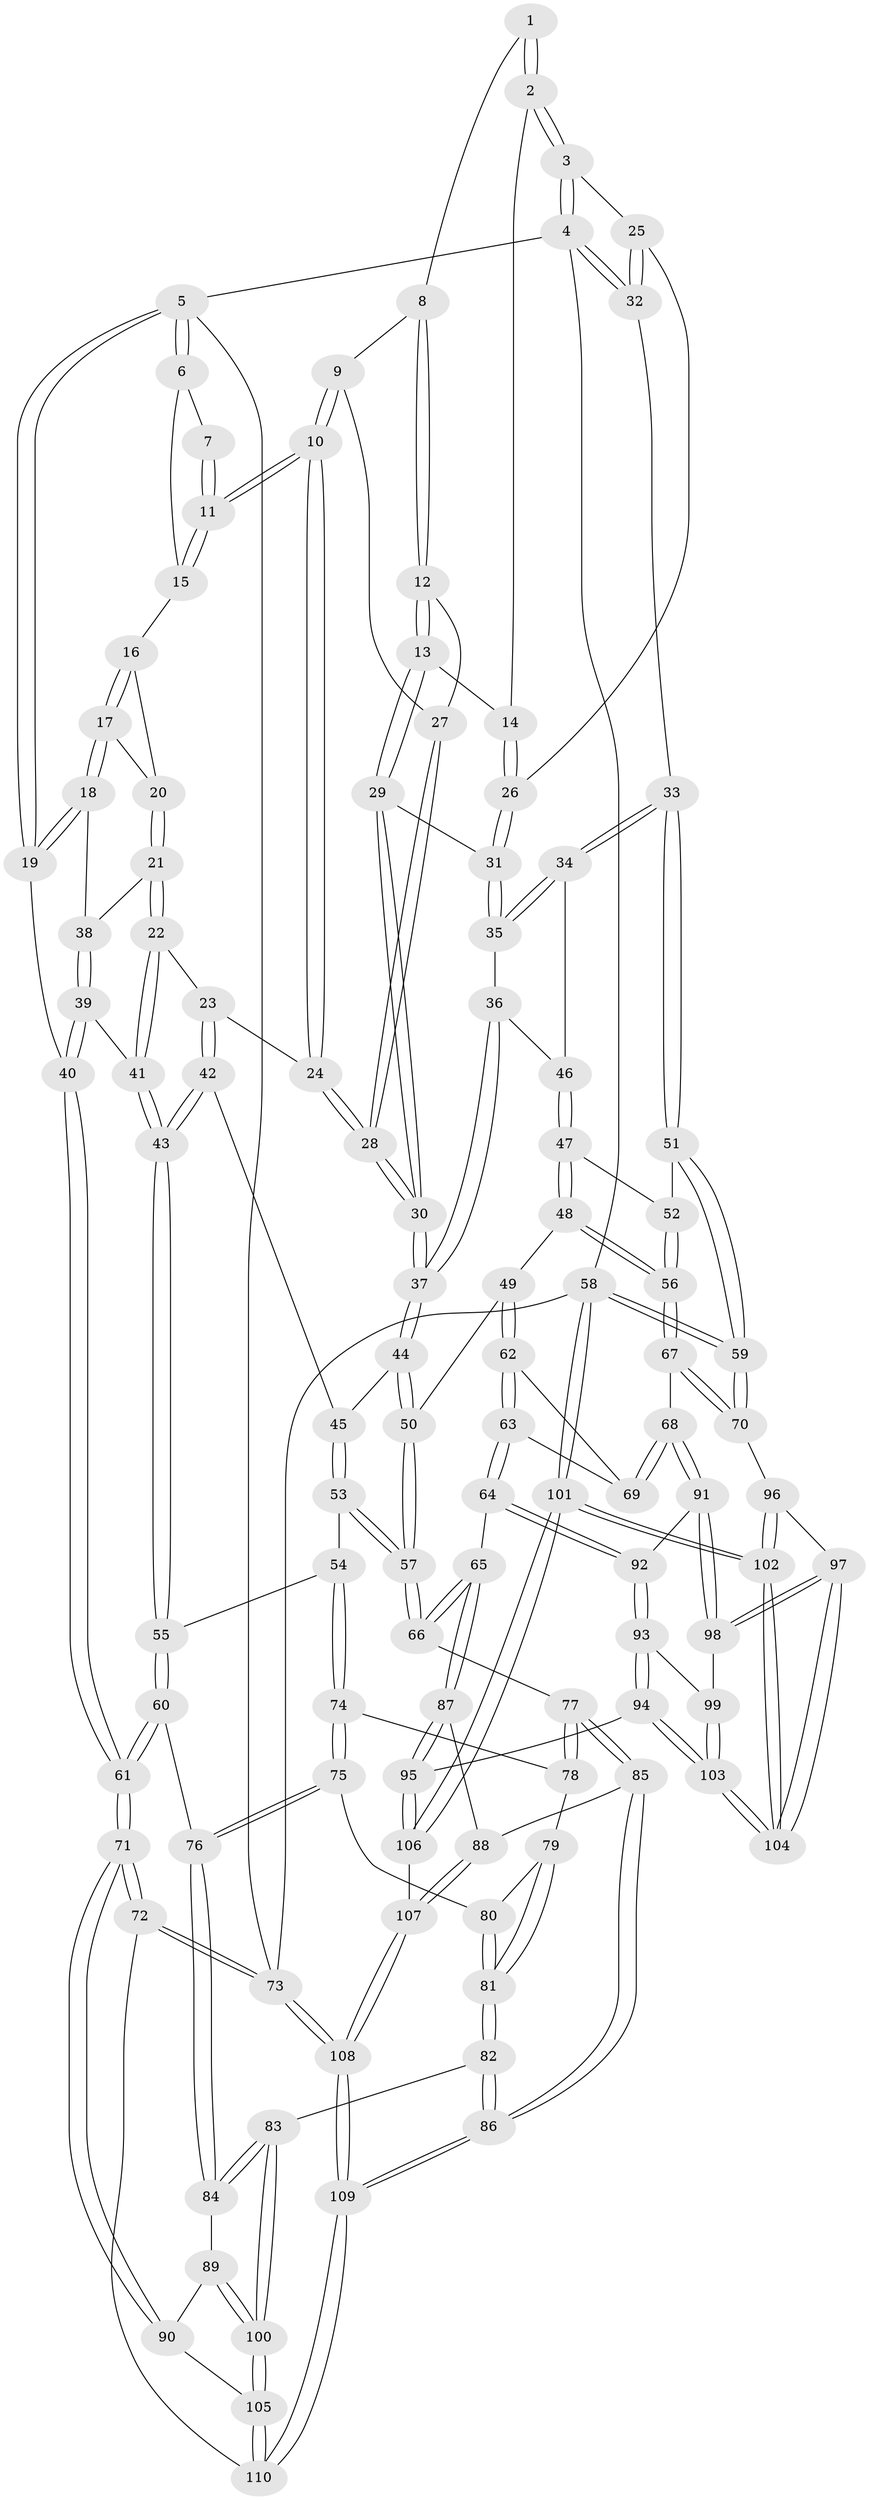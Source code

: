// coarse degree distribution, {3: 0.16176470588235295, 4: 0.4411764705882353, 6: 0.04411764705882353, 8: 0.014705882352941176, 5: 0.3382352941176471}
// Generated by graph-tools (version 1.1) at 2025/24/03/03/25 07:24:33]
// undirected, 110 vertices, 272 edges
graph export_dot {
graph [start="1"]
  node [color=gray90,style=filled];
  1 [pos="+0.5548001742061536+0"];
  2 [pos="+1+0"];
  3 [pos="+1+0"];
  4 [pos="+1+0"];
  5 [pos="+0+0"];
  6 [pos="+0.19282811312993123+0"];
  7 [pos="+0.5211223326239789+0"];
  8 [pos="+0.612829852515586+0.021378287270208157"];
  9 [pos="+0.526828029605056+0.12091735772100841"];
  10 [pos="+0.47983807587058325+0.15250759980798745"];
  11 [pos="+0.4724584336122676+0.0944761879468389"];
  12 [pos="+0.6923527802892766+0.10496350543797046"];
  13 [pos="+0.6967234011801232+0.10577505848542804"];
  14 [pos="+0.9563842739017768+0"];
  15 [pos="+0.21024691610833338+0"];
  16 [pos="+0.21048571509930766+0"];
  17 [pos="+0+0.1965513066884382"];
  18 [pos="+0+0.20193498319378936"];
  19 [pos="+0+0.19256138183116542"];
  20 [pos="+0.25451731827873614+0.14416253455780534"];
  21 [pos="+0.2710006648379344+0.17355184845247199"];
  22 [pos="+0.32756621232848193+0.2212162318646465"];
  23 [pos="+0.39652908028031736+0.24537028114138504"];
  24 [pos="+0.445832338243007+0.24800759390483393"];
  25 [pos="+0.8641267962772999+0.20700123576900276"];
  26 [pos="+0.8152320961766097+0.20271895084362915"];
  27 [pos="+0.673885828400838+0.1169643480176591"];
  28 [pos="+0.5067983683341667+0.2946007524902257"];
  29 [pos="+0.7441510409146439+0.1750797161892681"];
  30 [pos="+0.5460493906597266+0.3426253890970129"];
  31 [pos="+0.8049024314122575+0.20800518122956285"];
  32 [pos="+1+0.2617743056523034"];
  33 [pos="+1+0.2850366637984636"];
  34 [pos="+1+0.3092593836272028"];
  35 [pos="+0.7909500821312165+0.32013172078866936"];
  36 [pos="+0.7846563244509899+0.3317463278805915"];
  37 [pos="+0.5500656627546142+0.3506499948978014"];
  38 [pos="+0.1083697387937417+0.306829153209286"];
  39 [pos="+0.11399995449348106+0.43518197025585553"];
  40 [pos="+0+0.3966958437052663"];
  41 [pos="+0.15480151224892497+0.4705112959638818"];
  42 [pos="+0.33110335690784193+0.4091019492104769"];
  43 [pos="+0.16032791652137288+0.48156428337638124"];
  44 [pos="+0.5512633626241611+0.4297474355251867"];
  45 [pos="+0.3685696714061151+0.4762633651046235"];
  46 [pos="+0.811995266447529+0.40244851381216457"];
  47 [pos="+0.8152195132103021+0.4221484031885791"];
  48 [pos="+0.7326336353016757+0.5140047111866376"];
  49 [pos="+0.650898978798219+0.510782844416409"];
  50 [pos="+0.5554747935538863+0.44307405101933567"];
  51 [pos="+1+0.34927031031955336"];
  52 [pos="+0.8951548861400804+0.46775901839843503"];
  53 [pos="+0.3285162095786267+0.5330097057806789"];
  54 [pos="+0.23324947551613232+0.5520451180142876"];
  55 [pos="+0.16102958459282554+0.4847587795996543"];
  56 [pos="+0.8794093277159479+0.688754450836513"];
  57 [pos="+0.4667545936899351+0.6206745471613497"];
  58 [pos="+1+1"];
  59 [pos="+1+0.7430074641130807"];
  60 [pos="+0+0.6820397926836272"];
  61 [pos="+0+0.7050122499227042"];
  62 [pos="+0.6509145847088941+0.5966894069450686"];
  63 [pos="+0.563135629213469+0.7321065424200295"];
  64 [pos="+0.5559553404818096+0.7375090253837764"];
  65 [pos="+0.5302713112611037+0.7349588357284146"];
  66 [pos="+0.4661624603573984+0.6829064486114268"];
  67 [pos="+0.8823524172063514+0.6967821240674823"];
  68 [pos="+0.8571124285691484+0.709089011579653"];
  69 [pos="+0.7414792775219737+0.684952790494806"];
  70 [pos="+0.9513672916007722+0.7169630732499066"];
  71 [pos="+0+0.8473980533337961"];
  72 [pos="+0+0.92499479586549"];
  73 [pos="+0+1"];
  74 [pos="+0.2471223253490104+0.631864352582828"];
  75 [pos="+0.17952144676141993+0.7081638159675021"];
  76 [pos="+0.10955373258099525+0.746465163612276"];
  77 [pos="+0.4212913866906518+0.698382337482671"];
  78 [pos="+0.323876614766217+0.6910071740123435"];
  79 [pos="+0.28683623672208136+0.7657584308326042"];
  80 [pos="+0.2037615642466471+0.7291275160304136"];
  81 [pos="+0.2729210089513017+0.836996518338381"];
  82 [pos="+0.2717852127415702+0.8681171754775416"];
  83 [pos="+0.19294157772238135+0.8418636153078267"];
  84 [pos="+0.11486201620794759+0.7622423901429135"];
  85 [pos="+0.34077987541874083+0.8757096534892559"];
  86 [pos="+0.2935520831432197+0.894886314902873"];
  87 [pos="+0.4765108508177784+0.8781136857627966"];
  88 [pos="+0.46069507636999335+0.8884251044191719"];
  89 [pos="+0.07769215494837915+0.8594745110237019"];
  90 [pos="+0+0.8715687954785076"];
  91 [pos="+0.8025255292939782+0.7724840179834037"];
  92 [pos="+0.6139787562069094+0.7960948868378656"];
  93 [pos="+0.6236344069741727+0.8291827227909843"];
  94 [pos="+0.5903028863021147+0.9252404268239063"];
  95 [pos="+0.5735175690628496+0.934357385313"];
  96 [pos="+0.9117762655972588+0.8143476200943504"];
  97 [pos="+0.8136817113411428+0.9812784093389461"];
  98 [pos="+0.781726092614526+0.8311921569452252"];
  99 [pos="+0.6963119235071618+0.880415644798145"];
  100 [pos="+0.1066421564417462+0.9267434119515106"];
  101 [pos="+0.8636356175161919+1"];
  102 [pos="+0.8412667045738259+1"];
  103 [pos="+0.6917586719662125+0.9588239369112248"];
  104 [pos="+0.8160372701006938+1"];
  105 [pos="+0.10391988556918351+0.948379581750765"];
  106 [pos="+0.5057332502271569+1"];
  107 [pos="+0.444251606818165+1"];
  108 [pos="+0.2421333833297102+1"];
  109 [pos="+0.23845119981988533+1"];
  110 [pos="+0.10443877002734732+0.9562152135425251"];
  1 -- 2;
  1 -- 2;
  1 -- 8;
  2 -- 3;
  2 -- 3;
  2 -- 14;
  3 -- 4;
  3 -- 4;
  3 -- 25;
  4 -- 5;
  4 -- 32;
  4 -- 32;
  4 -- 58;
  5 -- 6;
  5 -- 6;
  5 -- 19;
  5 -- 19;
  5 -- 73;
  6 -- 7;
  6 -- 15;
  7 -- 11;
  7 -- 11;
  8 -- 9;
  8 -- 12;
  8 -- 12;
  9 -- 10;
  9 -- 10;
  9 -- 27;
  10 -- 11;
  10 -- 11;
  10 -- 24;
  10 -- 24;
  11 -- 15;
  11 -- 15;
  12 -- 13;
  12 -- 13;
  12 -- 27;
  13 -- 14;
  13 -- 29;
  13 -- 29;
  14 -- 26;
  14 -- 26;
  15 -- 16;
  16 -- 17;
  16 -- 17;
  16 -- 20;
  17 -- 18;
  17 -- 18;
  17 -- 20;
  18 -- 19;
  18 -- 19;
  18 -- 38;
  19 -- 40;
  20 -- 21;
  20 -- 21;
  21 -- 22;
  21 -- 22;
  21 -- 38;
  22 -- 23;
  22 -- 41;
  22 -- 41;
  23 -- 24;
  23 -- 42;
  23 -- 42;
  24 -- 28;
  24 -- 28;
  25 -- 26;
  25 -- 32;
  25 -- 32;
  26 -- 31;
  26 -- 31;
  27 -- 28;
  27 -- 28;
  28 -- 30;
  28 -- 30;
  29 -- 30;
  29 -- 30;
  29 -- 31;
  30 -- 37;
  30 -- 37;
  31 -- 35;
  31 -- 35;
  32 -- 33;
  33 -- 34;
  33 -- 34;
  33 -- 51;
  33 -- 51;
  34 -- 35;
  34 -- 35;
  34 -- 46;
  35 -- 36;
  36 -- 37;
  36 -- 37;
  36 -- 46;
  37 -- 44;
  37 -- 44;
  38 -- 39;
  38 -- 39;
  39 -- 40;
  39 -- 40;
  39 -- 41;
  40 -- 61;
  40 -- 61;
  41 -- 43;
  41 -- 43;
  42 -- 43;
  42 -- 43;
  42 -- 45;
  43 -- 55;
  43 -- 55;
  44 -- 45;
  44 -- 50;
  44 -- 50;
  45 -- 53;
  45 -- 53;
  46 -- 47;
  46 -- 47;
  47 -- 48;
  47 -- 48;
  47 -- 52;
  48 -- 49;
  48 -- 56;
  48 -- 56;
  49 -- 50;
  49 -- 62;
  49 -- 62;
  50 -- 57;
  50 -- 57;
  51 -- 52;
  51 -- 59;
  51 -- 59;
  52 -- 56;
  52 -- 56;
  53 -- 54;
  53 -- 57;
  53 -- 57;
  54 -- 55;
  54 -- 74;
  54 -- 74;
  55 -- 60;
  55 -- 60;
  56 -- 67;
  56 -- 67;
  57 -- 66;
  57 -- 66;
  58 -- 59;
  58 -- 59;
  58 -- 101;
  58 -- 101;
  58 -- 73;
  59 -- 70;
  59 -- 70;
  60 -- 61;
  60 -- 61;
  60 -- 76;
  61 -- 71;
  61 -- 71;
  62 -- 63;
  62 -- 63;
  62 -- 69;
  63 -- 64;
  63 -- 64;
  63 -- 69;
  64 -- 65;
  64 -- 92;
  64 -- 92;
  65 -- 66;
  65 -- 66;
  65 -- 87;
  65 -- 87;
  66 -- 77;
  67 -- 68;
  67 -- 70;
  67 -- 70;
  68 -- 69;
  68 -- 69;
  68 -- 91;
  68 -- 91;
  70 -- 96;
  71 -- 72;
  71 -- 72;
  71 -- 90;
  71 -- 90;
  72 -- 73;
  72 -- 73;
  72 -- 110;
  73 -- 108;
  73 -- 108;
  74 -- 75;
  74 -- 75;
  74 -- 78;
  75 -- 76;
  75 -- 76;
  75 -- 80;
  76 -- 84;
  76 -- 84;
  77 -- 78;
  77 -- 78;
  77 -- 85;
  77 -- 85;
  78 -- 79;
  79 -- 80;
  79 -- 81;
  79 -- 81;
  80 -- 81;
  80 -- 81;
  81 -- 82;
  81 -- 82;
  82 -- 83;
  82 -- 86;
  82 -- 86;
  83 -- 84;
  83 -- 84;
  83 -- 100;
  83 -- 100;
  84 -- 89;
  85 -- 86;
  85 -- 86;
  85 -- 88;
  86 -- 109;
  86 -- 109;
  87 -- 88;
  87 -- 95;
  87 -- 95;
  88 -- 107;
  88 -- 107;
  89 -- 90;
  89 -- 100;
  89 -- 100;
  90 -- 105;
  91 -- 92;
  91 -- 98;
  91 -- 98;
  92 -- 93;
  92 -- 93;
  93 -- 94;
  93 -- 94;
  93 -- 99;
  94 -- 95;
  94 -- 103;
  94 -- 103;
  95 -- 106;
  95 -- 106;
  96 -- 97;
  96 -- 102;
  96 -- 102;
  97 -- 98;
  97 -- 98;
  97 -- 104;
  97 -- 104;
  98 -- 99;
  99 -- 103;
  99 -- 103;
  100 -- 105;
  100 -- 105;
  101 -- 102;
  101 -- 102;
  101 -- 106;
  101 -- 106;
  102 -- 104;
  102 -- 104;
  103 -- 104;
  103 -- 104;
  105 -- 110;
  105 -- 110;
  106 -- 107;
  107 -- 108;
  107 -- 108;
  108 -- 109;
  108 -- 109;
  109 -- 110;
  109 -- 110;
}
